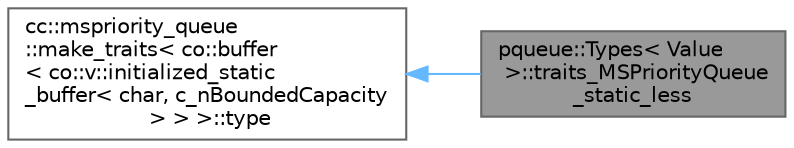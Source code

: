 digraph "pqueue::Types&lt; Value &gt;::traits_MSPriorityQueue_static_less"
{
 // LATEX_PDF_SIZE
  bgcolor="transparent";
  edge [fontname=Helvetica,fontsize=10,labelfontname=Helvetica,labelfontsize=10];
  node [fontname=Helvetica,fontsize=10,shape=box,height=0.2,width=0.4];
  rankdir="LR";
  Node1 [id="Node000001",label="pqueue::Types\< Value\l \>::traits_MSPriorityQueue\l_static_less",height=0.2,width=0.4,color="gray40", fillcolor="grey60", style="filled", fontcolor="black",tooltip=" "];
  Node2 -> Node1 [id="edge2_Node000001_Node000002",dir="back",color="steelblue1",style="solid",tooltip=" "];
  Node2 [id="Node000002",label="cc::mspriority_queue\l::make_traits\< co::buffer\l\< co::v::initialized_static\l_buffer\< char, c_nBoundedCapacity\l \> \> \>::type",height=0.2,width=0.4,color="gray40", fillcolor="white", style="filled",tooltip=" "];
}
